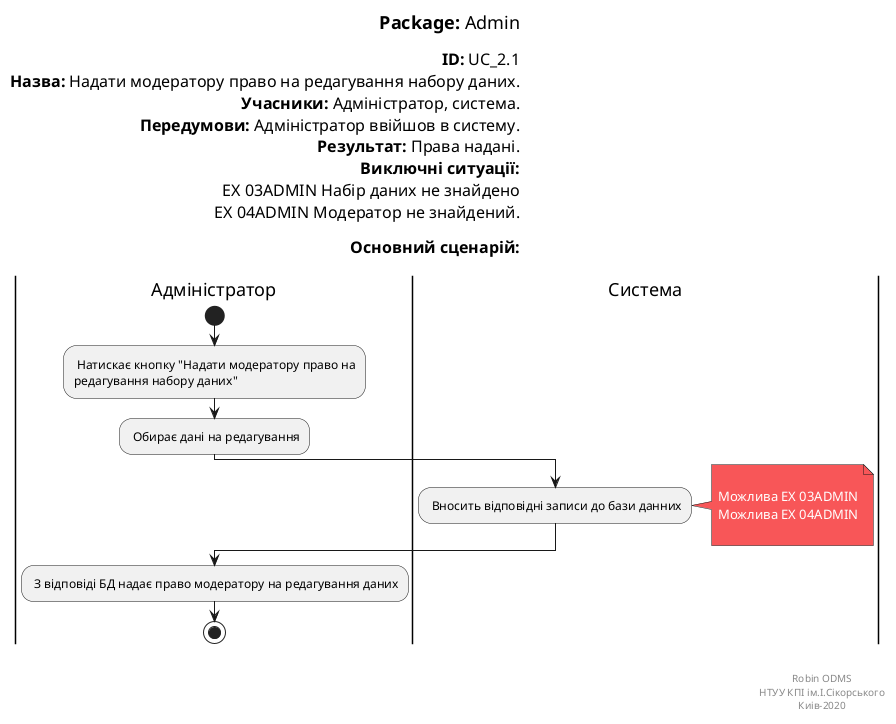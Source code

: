 @startuml
skinparam ArchimateBackgroundColor #ffffff
skinparam	shadowing false
skinparam Note {
	BackgroundColor #f85658
	FontColor #ffffff
}

left header
<font color=000 size=18><b>Package:</b> Admin

<font color=000 size=16><b>ID:</b> UC_2.1
<font color=000 size=16><b>Назва:</b> Надати модератору право на редагування набору даних.
<font color=000 size=16><b>Учасники:</b> Адміністратор, система.
<font color=000 size=16><b>Передумови:</b> Адміністратор ввійшов в систему.
<font color=000 size=16><b>Результат:</b> Права надані.
<font color=000 size=16><b>Виключні ситуації:</b>
<font color=000 size=16> EX 03ADMIN Набір даних не знайдено 
<font color=000 size=16> EX 04ADMIN Модератор не знайдений.

<font color=000 size=16><b>Основний сценарій:</b>

end header

|Адміністратор|
start
: Натискає кнопку "Надати модератору право на\nредагування набору даних";
: Обирає дані на редагування;

|Система|

: Вносить відповідні записи до бази данних;

note right

	Можлива EX 03ADMIN
	Можлива EX 04ADMIN

end note

|Адміністратор|

: З відповіді БД надає право модератору на редагування даних;

stop;

right footer


Robin ODMS
НТУУ КПІ ім.І.Сікорського
Киів-2020
end footer
@enduml
